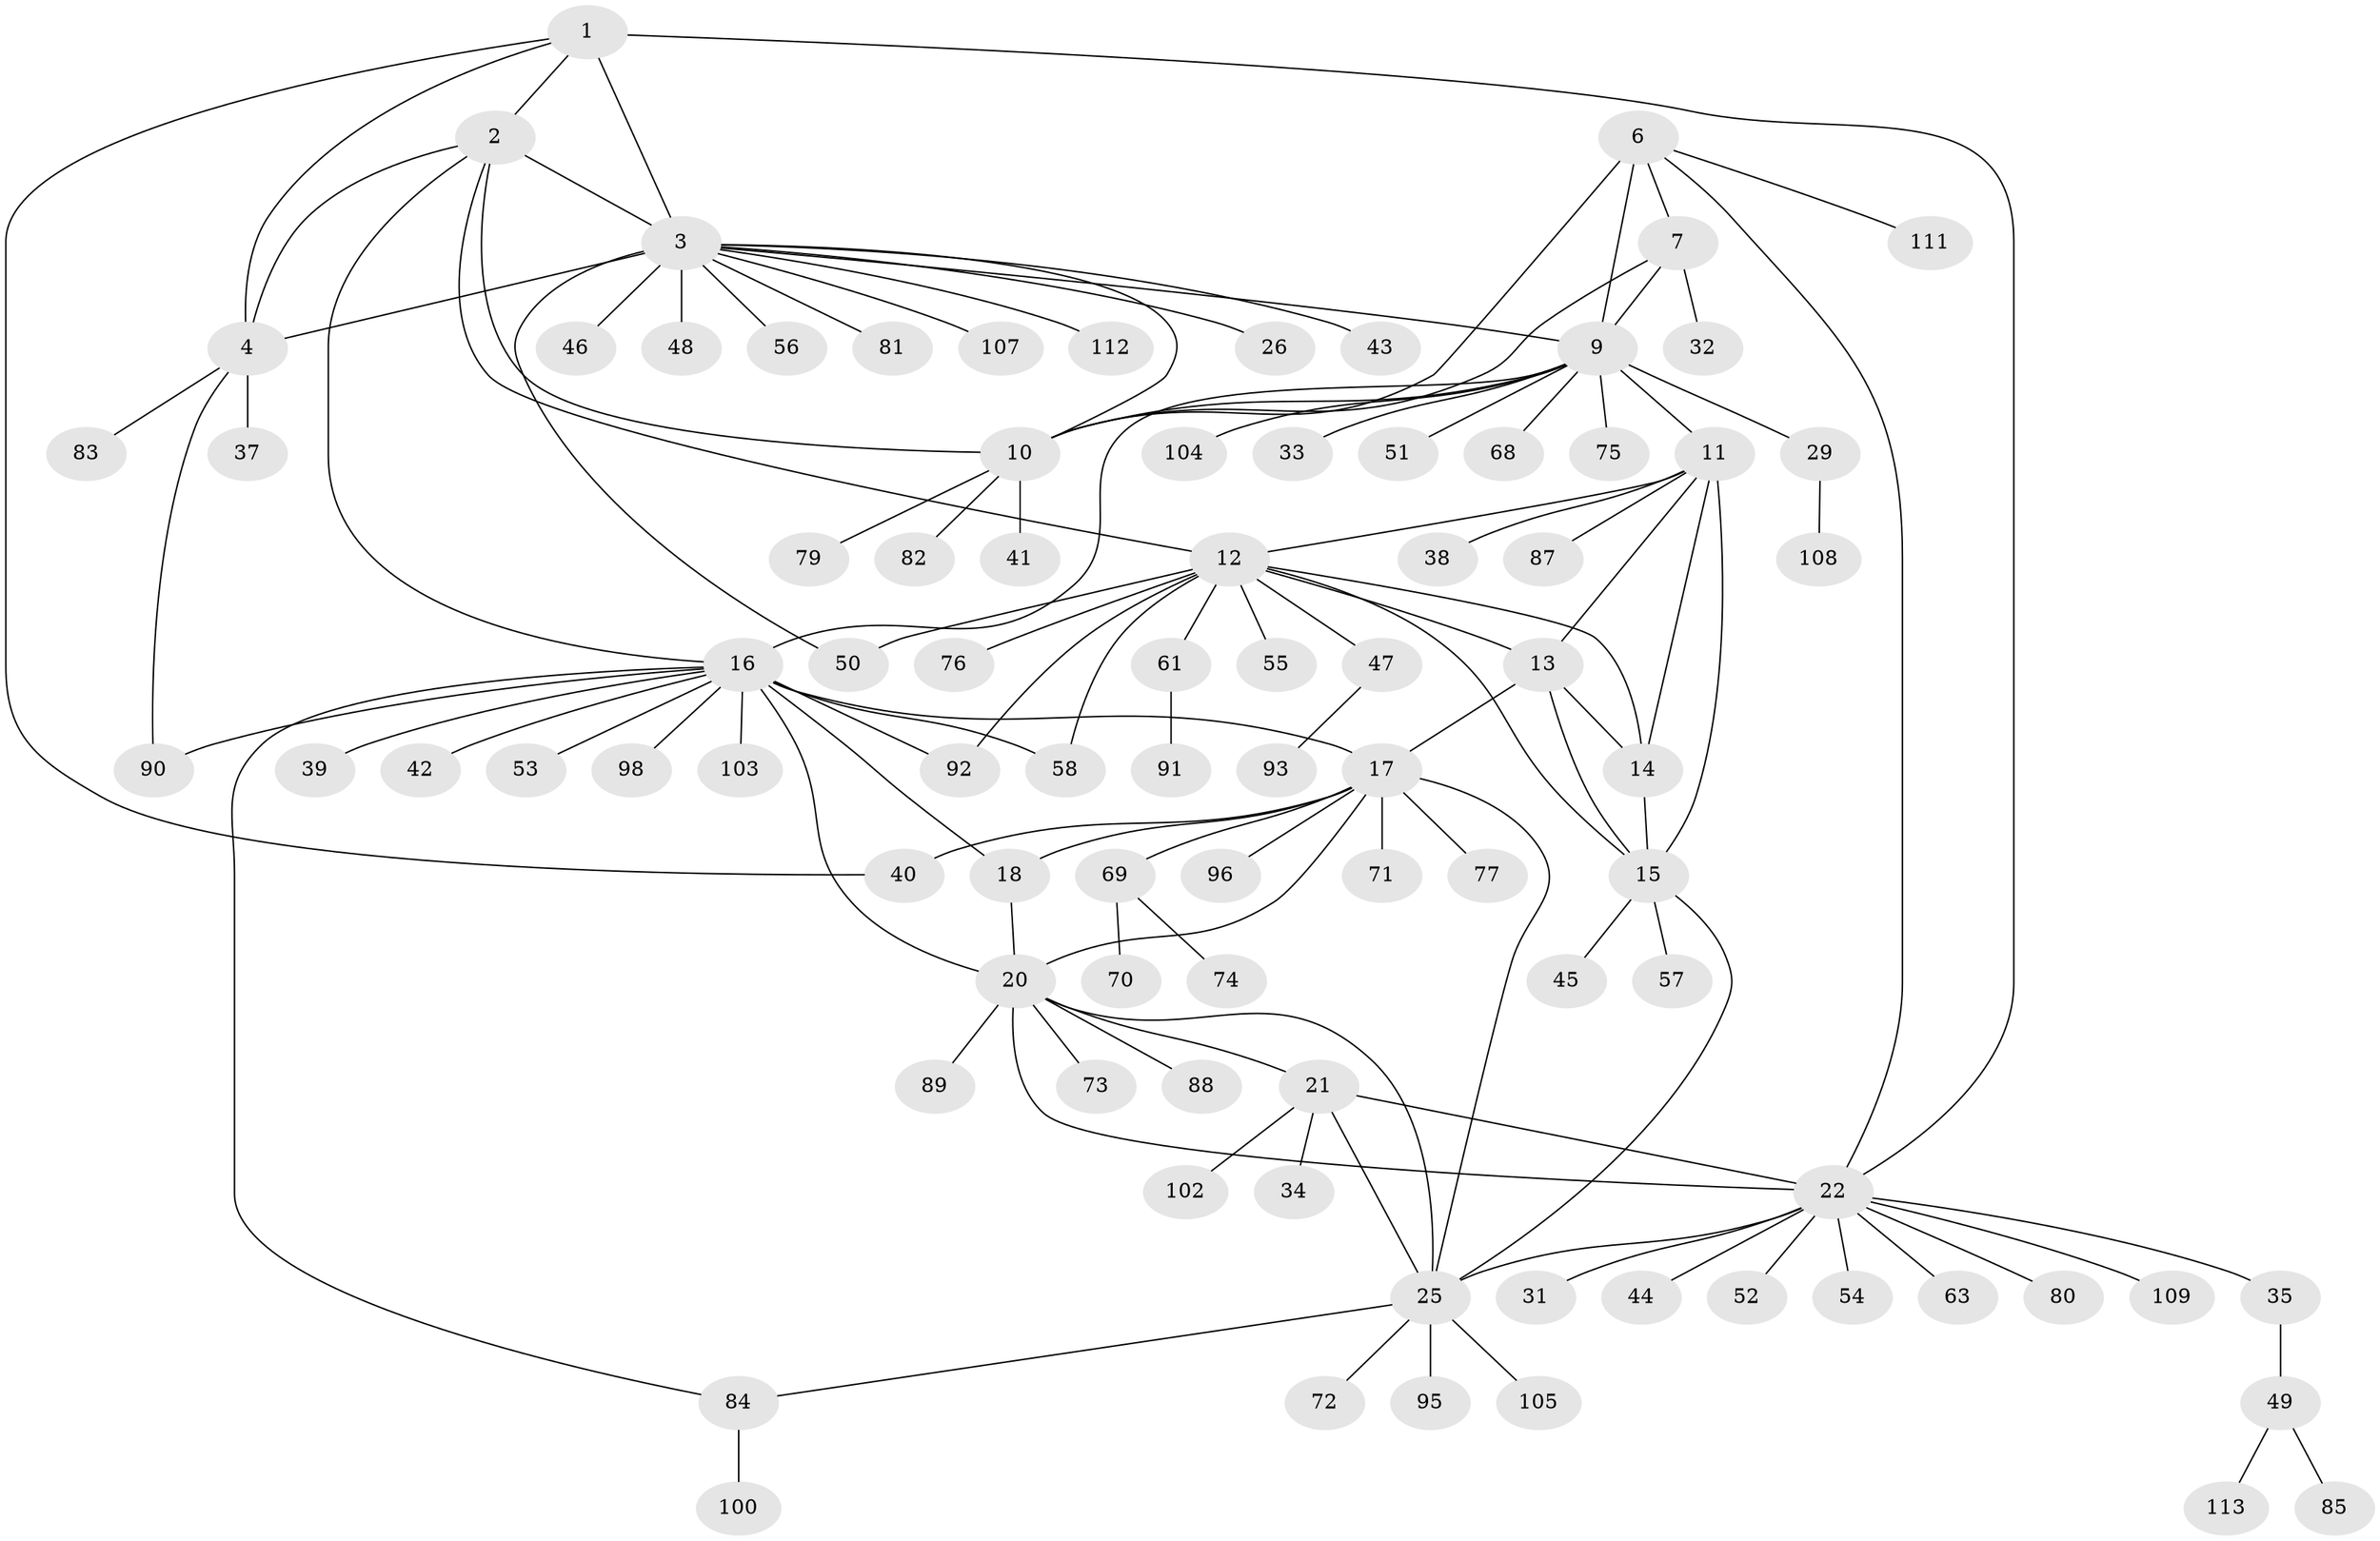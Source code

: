 // original degree distribution, {7: 0.043859649122807015, 6: 0.03508771929824561, 8: 0.03508771929824561, 13: 0.017543859649122806, 4: 0.043859649122807015, 5: 0.008771929824561403, 10: 0.02631578947368421, 12: 0.008771929824561403, 11: 0.017543859649122806, 1: 0.5789473684210527, 2: 0.16666666666666666, 3: 0.017543859649122806}
// Generated by graph-tools (version 1.1) at 2025/42/03/06/25 10:42:07]
// undirected, 89 vertices, 121 edges
graph export_dot {
graph [start="1"]
  node [color=gray90,style=filled];
  1 [super="+99"];
  2 [super="+101"];
  3 [super="+5"];
  4 [super="+62"];
  6 [super="+8"];
  7;
  9 [super="+110"];
  10 [super="+65"];
  11 [super="+30"];
  12 [super="+36"];
  13 [super="+60"];
  14;
  15 [super="+27"];
  16 [super="+19"];
  17 [super="+28"];
  18;
  20 [super="+24"];
  21 [super="+66"];
  22 [super="+23"];
  25 [super="+94"];
  26;
  29;
  31;
  32 [super="+59"];
  33 [super="+114"];
  34;
  35 [super="+97"];
  37;
  38 [super="+64"];
  39;
  40;
  41;
  42;
  43;
  44;
  45;
  46;
  47;
  48;
  49 [super="+67"];
  50;
  51;
  52;
  53;
  54;
  55;
  56;
  57;
  58 [super="+78"];
  61;
  63;
  68;
  69 [super="+86"];
  70;
  71;
  72;
  73;
  74;
  75;
  76;
  77;
  79;
  80;
  81;
  82;
  83;
  84 [super="+106"];
  85;
  87;
  88;
  89;
  90;
  91;
  92;
  93;
  95;
  96;
  98;
  100;
  102;
  103;
  104;
  105;
  107;
  108;
  109;
  111;
  112;
  113;
  1 -- 2;
  1 -- 3 [weight=2];
  1 -- 4;
  1 -- 40;
  1 -- 22;
  2 -- 3 [weight=2];
  2 -- 4;
  2 -- 12;
  2 -- 16;
  2 -- 10;
  3 -- 4 [weight=2];
  3 -- 10;
  3 -- 50;
  3 -- 43;
  3 -- 107;
  3 -- 46;
  3 -- 48;
  3 -- 81;
  3 -- 112;
  3 -- 56;
  3 -- 26;
  3 -- 9;
  4 -- 37;
  4 -- 83;
  4 -- 90;
  6 -- 7 [weight=2];
  6 -- 9 [weight=2];
  6 -- 10 [weight=2];
  6 -- 22;
  6 -- 111;
  7 -- 9;
  7 -- 10;
  7 -- 32;
  9 -- 10;
  9 -- 11;
  9 -- 16;
  9 -- 29;
  9 -- 33;
  9 -- 51;
  9 -- 68;
  9 -- 75;
  9 -- 104;
  10 -- 41;
  10 -- 79;
  10 -- 82;
  11 -- 12;
  11 -- 13;
  11 -- 14;
  11 -- 15;
  11 -- 38;
  11 -- 87;
  12 -- 13;
  12 -- 14;
  12 -- 15;
  12 -- 47;
  12 -- 50;
  12 -- 61;
  12 -- 76;
  12 -- 92;
  12 -- 55;
  12 -- 58;
  13 -- 14;
  13 -- 15;
  13 -- 17;
  14 -- 15;
  15 -- 25;
  15 -- 45;
  15 -- 57;
  16 -- 17 [weight=2];
  16 -- 18 [weight=2];
  16 -- 20 [weight=2];
  16 -- 39;
  16 -- 42;
  16 -- 53;
  16 -- 84;
  16 -- 90;
  16 -- 92;
  16 -- 98;
  16 -- 103;
  16 -- 58;
  17 -- 18;
  17 -- 20;
  17 -- 40;
  17 -- 69;
  17 -- 71;
  17 -- 77;
  17 -- 96;
  17 -- 25;
  18 -- 20;
  20 -- 89;
  20 -- 21;
  20 -- 22 [weight=2];
  20 -- 88;
  20 -- 73;
  20 -- 25;
  21 -- 22 [weight=2];
  21 -- 25;
  21 -- 34;
  21 -- 102;
  22 -- 25 [weight=2];
  22 -- 31;
  22 -- 54;
  22 -- 109;
  22 -- 35;
  22 -- 44;
  22 -- 80;
  22 -- 52;
  22 -- 63;
  25 -- 72;
  25 -- 84;
  25 -- 105;
  25 -- 95;
  29 -- 108;
  35 -- 49;
  47 -- 93;
  49 -- 85;
  49 -- 113;
  61 -- 91;
  69 -- 70;
  69 -- 74;
  84 -- 100;
}
